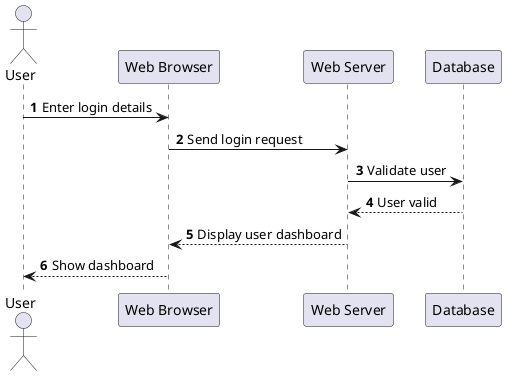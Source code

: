 @startuml
'https://plantuml.com/sequence-diagram

autonumber

actor User

participant "Web Browser" as WB
participant "Web Server" as WS
participant "Database" as DB

User -> WB: Enter login details
WB -> WS: Send login request
WS -> DB: Validate user
DB --> WS: User valid
WS --> WB: Display user dashboard
WB --> User: Show dashboard

@enduml